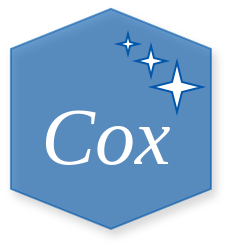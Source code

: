 <mxfile version="20.8.10" type="device"><diagram name="Page-1" id="GwSy-Tx1eHqkLbix6dKl"><mxGraphModel dx="810" dy="473" grid="1" gridSize="10" guides="1" tooltips="1" connect="1" arrows="1" fold="1" page="1" pageScale="1" pageWidth="690" pageHeight="980" math="0" shadow="0"><root><mxCell id="0"/><mxCell id="1" parent="0"/><mxCell id="V9NVG0GhElSRsZ_8JH3y-2" value="" style="shape=hexagon;perimeter=hexagonPerimeter2;whiteSpace=wrap;html=1;fixedSize=1;rotation=90;fillColor=#0357AB;strokeColor=#0357AB;opacity=60;rounded=0;shadow=1;" parent="1" vertex="1"><mxGeometry x="91.46" y="296.46" width="110" height="100" as="geometry"/></mxCell><mxCell id="Vvvyhwtw2brvOZ0r6I5a-7" value="" style="verticalLabelPosition=bottom;verticalAlign=top;html=1;shape=mxgraph.basic.4_point_star_2;dx=0.8;strokeWidth=1;aspect=fixed;strokeColor=#0357AB;" vertex="1" parent="1"><mxGeometry x="167" y="318" width="25" height="25" as="geometry"/></mxCell><mxCell id="Vvvyhwtw2brvOZ0r6I5a-8" value="" style="verticalLabelPosition=bottom;verticalAlign=top;html=1;shape=mxgraph.basic.4_point_star_2;dx=0.8;strokeWidth=1;aspect=fixed;strokeColor=#0357AB;" vertex="1" parent="1"><mxGeometry x="150" y="304" width="10" height="10" as="geometry"/></mxCell><mxCell id="Vvvyhwtw2brvOZ0r6I5a-9" value="" style="verticalLabelPosition=bottom;verticalAlign=top;html=1;shape=mxgraph.basic.4_point_star_2;dx=0.8;strokeWidth=1;aspect=fixed;strokeColor=#0357AB;" vertex="1" parent="1"><mxGeometry x="159" y="310" width="15" height="15" as="geometry"/></mxCell><mxCell id="Vvvyhwtw2brvOZ0r6I5a-11" value="Cox" style="text;html=1;strokeColor=none;fillColor=none;align=center;verticalAlign=middle;whiteSpace=wrap;rounded=0;fontFamily=Garamond;fontStyle=2;fontSize=40;fontColor=#FFFFFF;" vertex="1" parent="1"><mxGeometry x="114" y="340" width="60" height="30" as="geometry"/></mxCell></root></mxGraphModel></diagram></mxfile>